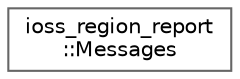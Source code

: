 digraph "Graphical Class Hierarchy"
{
 // INTERACTIVE_SVG=YES
 // LATEX_PDF_SIZE
  bgcolor="transparent";
  edge [fontname=Helvetica,fontsize=10,labelfontname=Helvetica,labelfontsize=10];
  node [fontname=Helvetica,fontsize=10,shape=box,height=0.2,width=0.4];
  rankdir="LR";
  Node0 [id="Node000000",label="ioss_region_report\l::Messages",height=0.2,width=0.4,color="grey40", fillcolor="white", style="filled",URL="$structioss__region__report_1_1Messages.html",tooltip=" "];
}
